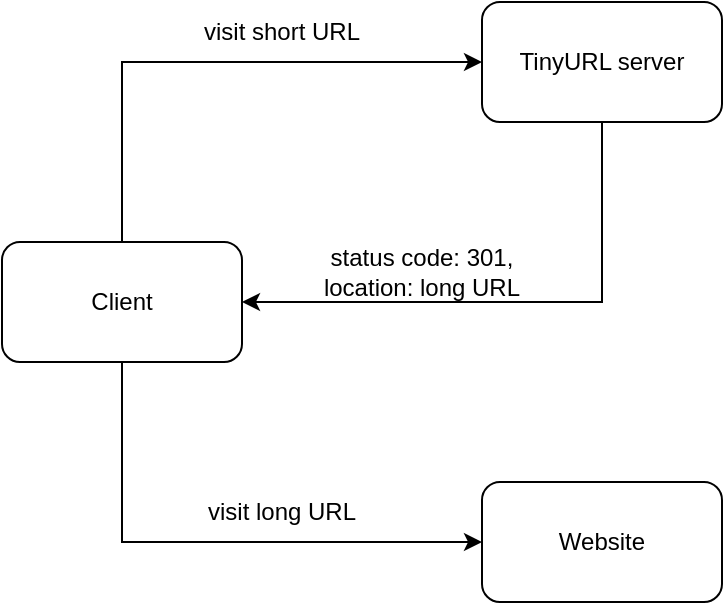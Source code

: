 <mxfile version="22.1.18" type="device">
  <diagram id="JJoEpRGihAE5Xga6SS9n" name="Page-1">
    <mxGraphModel dx="882" dy="578" grid="1" gridSize="10" guides="1" tooltips="1" connect="1" arrows="1" fold="1" page="1" pageScale="1" pageWidth="850" pageHeight="1100" math="0" shadow="0">
      <root>
        <mxCell id="0" />
        <mxCell id="1" parent="0" />
        <mxCell id="ILRUplVYN4U2CUsUEdED-4" style="edgeStyle=orthogonalEdgeStyle;rounded=0;orthogonalLoop=1;jettySize=auto;html=1;exitX=0.5;exitY=0;exitDx=0;exitDy=0;entryX=0;entryY=0.5;entryDx=0;entryDy=0;" edge="1" parent="1" source="ILRUplVYN4U2CUsUEdED-1" target="ILRUplVYN4U2CUsUEdED-2">
          <mxGeometry relative="1" as="geometry" />
        </mxCell>
        <mxCell id="ILRUplVYN4U2CUsUEdED-6" style="edgeStyle=orthogonalEdgeStyle;rounded=0;orthogonalLoop=1;jettySize=auto;html=1;exitX=0.5;exitY=1;exitDx=0;exitDy=0;entryX=0;entryY=0.5;entryDx=0;entryDy=0;" edge="1" parent="1" source="ILRUplVYN4U2CUsUEdED-1" target="ILRUplVYN4U2CUsUEdED-3">
          <mxGeometry relative="1" as="geometry" />
        </mxCell>
        <mxCell id="ILRUplVYN4U2CUsUEdED-1" value="Client" style="rounded=1;whiteSpace=wrap;html=1;" vertex="1" parent="1">
          <mxGeometry x="80" y="200" width="120" height="60" as="geometry" />
        </mxCell>
        <mxCell id="ILRUplVYN4U2CUsUEdED-7" style="edgeStyle=orthogonalEdgeStyle;rounded=0;orthogonalLoop=1;jettySize=auto;html=1;exitX=0.5;exitY=1;exitDx=0;exitDy=0;entryX=1;entryY=0.5;entryDx=0;entryDy=0;" edge="1" parent="1" source="ILRUplVYN4U2CUsUEdED-2" target="ILRUplVYN4U2CUsUEdED-1">
          <mxGeometry relative="1" as="geometry" />
        </mxCell>
        <mxCell id="ILRUplVYN4U2CUsUEdED-2" value="TinyURL server" style="rounded=1;whiteSpace=wrap;html=1;" vertex="1" parent="1">
          <mxGeometry x="320" y="80" width="120" height="60" as="geometry" />
        </mxCell>
        <mxCell id="ILRUplVYN4U2CUsUEdED-3" value="Website" style="rounded=1;whiteSpace=wrap;html=1;" vertex="1" parent="1">
          <mxGeometry x="320" y="320" width="120" height="60" as="geometry" />
        </mxCell>
        <mxCell id="ILRUplVYN4U2CUsUEdED-8" value="visit short URL" style="text;html=1;strokeColor=none;fillColor=none;align=center;verticalAlign=middle;whiteSpace=wrap;rounded=0;" vertex="1" parent="1">
          <mxGeometry x="160" y="80" width="120" height="30" as="geometry" />
        </mxCell>
        <mxCell id="ILRUplVYN4U2CUsUEdED-9" value="status code: 301, location: long URL" style="text;html=1;strokeColor=none;fillColor=none;align=center;verticalAlign=middle;whiteSpace=wrap;rounded=0;" vertex="1" parent="1">
          <mxGeometry x="220" y="200" width="140" height="30" as="geometry" />
        </mxCell>
        <mxCell id="ILRUplVYN4U2CUsUEdED-10" value="visit long URL" style="text;html=1;strokeColor=none;fillColor=none;align=center;verticalAlign=middle;whiteSpace=wrap;rounded=0;" vertex="1" parent="1">
          <mxGeometry x="160" y="320" width="120" height="30" as="geometry" />
        </mxCell>
      </root>
    </mxGraphModel>
  </diagram>
</mxfile>
